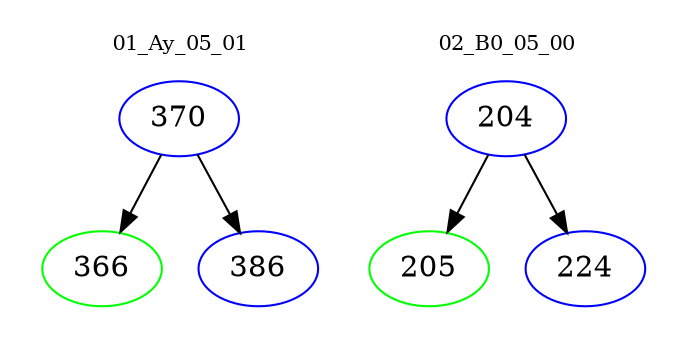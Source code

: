 digraph{
subgraph cluster_0 {
color = white
label = "01_Ay_05_01";
fontsize=10;
T0_370 [label="370", color="blue"]
T0_370 -> T0_366 [color="black"]
T0_366 [label="366", color="green"]
T0_370 -> T0_386 [color="black"]
T0_386 [label="386", color="blue"]
}
subgraph cluster_1 {
color = white
label = "02_B0_05_00";
fontsize=10;
T1_204 [label="204", color="blue"]
T1_204 -> T1_205 [color="black"]
T1_205 [label="205", color="green"]
T1_204 -> T1_224 [color="black"]
T1_224 [label="224", color="blue"]
}
}
